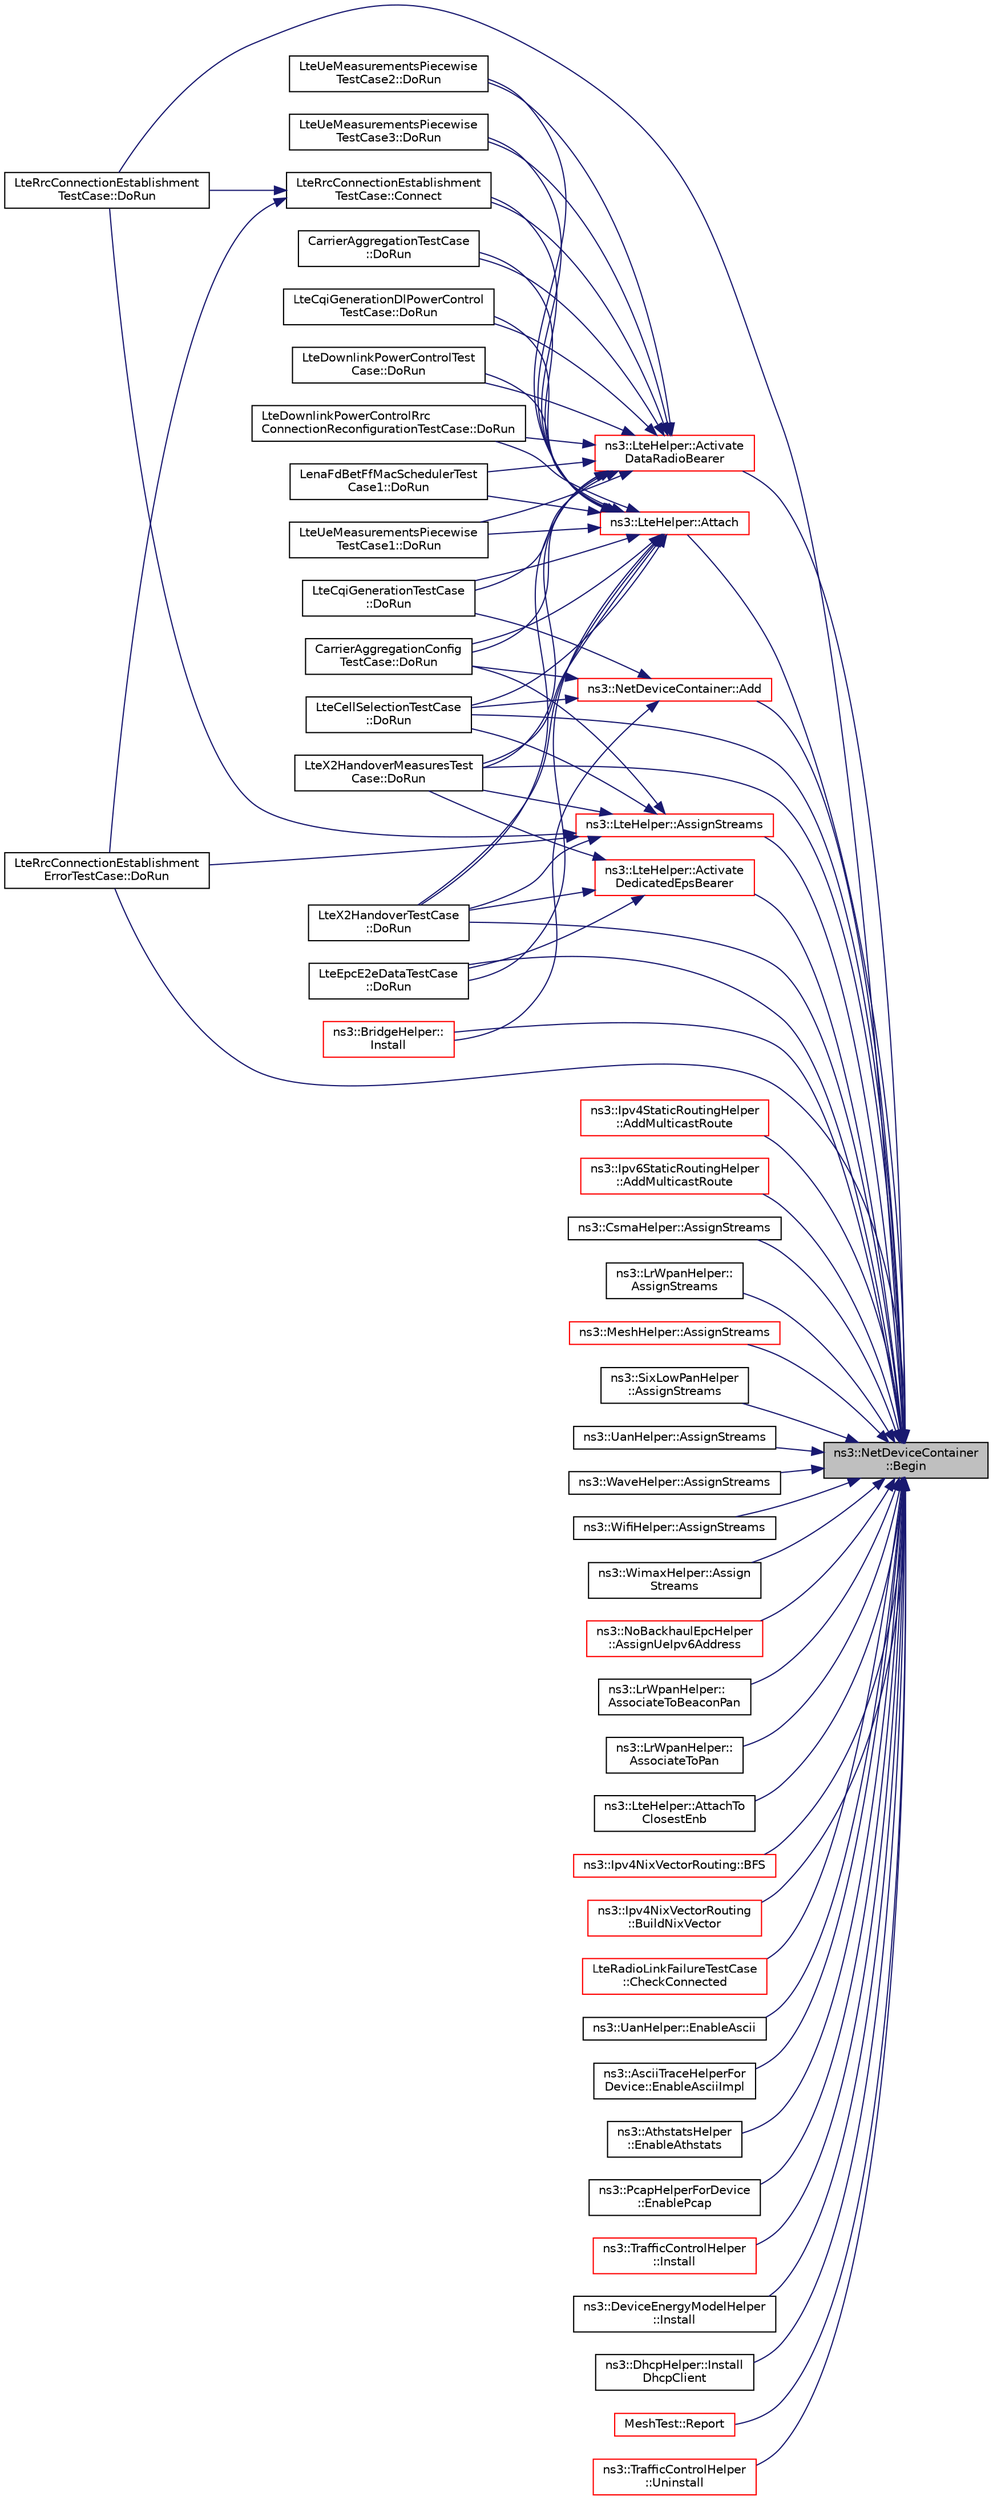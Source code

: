digraph "ns3::NetDeviceContainer::Begin"
{
 // LATEX_PDF_SIZE
  edge [fontname="Helvetica",fontsize="10",labelfontname="Helvetica",labelfontsize="10"];
  node [fontname="Helvetica",fontsize="10",shape=record];
  rankdir="RL";
  Node1 [label="ns3::NetDeviceContainer\l::Begin",height=0.2,width=0.4,color="black", fillcolor="grey75", style="filled", fontcolor="black",tooltip="Get an iterator which refers to the first NetDevice in the container."];
  Node1 -> Node2 [dir="back",color="midnightblue",fontsize="10",style="solid",fontname="Helvetica"];
  Node2 [label="ns3::LteHelper::Activate\lDataRadioBearer",height=0.2,width=0.4,color="red", fillcolor="white", style="filled",URL="$classns3_1_1_lte_helper.html#ac896e16cf162e4beeaa292d39ab1b700",tooltip="Activate a Data Radio Bearer on a given UE devices (for LTE-only simulation)."];
  Node2 -> Node3 [dir="back",color="midnightblue",fontsize="10",style="solid",fontname="Helvetica"];
  Node3 [label="LteRrcConnectionEstablishment\lTestCase::Connect",height=0.2,width=0.4,color="black", fillcolor="white", style="filled",URL="$class_lte_rrc_connection_establishment_test_case.html#acc46d31ee3a048f2d0a4b55a8c93f0de",tooltip="Connect function."];
  Node3 -> Node4 [dir="back",color="midnightblue",fontsize="10",style="solid",fontname="Helvetica"];
  Node4 [label="LteRrcConnectionEstablishment\lTestCase::DoRun",height=0.2,width=0.4,color="black", fillcolor="white", style="filled",URL="$class_lte_rrc_connection_establishment_test_case.html#a2c32cab9b29852f42c4ad1e7b68068b2",tooltip="Implementation to actually run this TestCase."];
  Node3 -> Node5 [dir="back",color="midnightblue",fontsize="10",style="solid",fontname="Helvetica"];
  Node5 [label="LteRrcConnectionEstablishment\lErrorTestCase::DoRun",height=0.2,width=0.4,color="black", fillcolor="white", style="filled",URL="$class_lte_rrc_connection_establishment_error_test_case.html#adaffd410f878c9af5d8d4df0db31eeee",tooltip="Implementation to actually run this TestCase."];
  Node2 -> Node6 [dir="back",color="midnightblue",fontsize="10",style="solid",fontname="Helvetica"];
  Node6 [label="LteUeMeasurementsPiecewise\lTestCase1::DoRun",height=0.2,width=0.4,color="black", fillcolor="white", style="filled",URL="$class_lte_ue_measurements_piecewise_test_case1.html#a76f2ad9d43e2fb22c37e4e8763296a5f",tooltip="Setup the simulation with the intended UE measurement reporting configuration, run it,..."];
  Node2 -> Node7 [dir="back",color="midnightblue",fontsize="10",style="solid",fontname="Helvetica"];
  Node7 [label="LteUeMeasurementsPiecewise\lTestCase2::DoRun",height=0.2,width=0.4,color="black", fillcolor="white", style="filled",URL="$class_lte_ue_measurements_piecewise_test_case2.html#aa3d0caf8f82d095e8c85434b294482b6",tooltip="Setup the simulation with the intended UE measurement reporting configuration, run it,..."];
  Node2 -> Node8 [dir="back",color="midnightblue",fontsize="10",style="solid",fontname="Helvetica"];
  Node8 [label="LteUeMeasurementsPiecewise\lTestCase3::DoRun",height=0.2,width=0.4,color="black", fillcolor="white", style="filled",URL="$class_lte_ue_measurements_piecewise_test_case3.html#a6bacaed252d2a27bff51d1a690d6c9ef",tooltip="Setup the simulation with the intended UE measurement reporting configuration, run it,..."];
  Node2 -> Node9 [dir="back",color="midnightblue",fontsize="10",style="solid",fontname="Helvetica"];
  Node9 [label="CarrierAggregationConfig\lTestCase::DoRun",height=0.2,width=0.4,color="black", fillcolor="white", style="filled",URL="$class_carrier_aggregation_config_test_case.html#a5bfcc4f06b1d52f4d9ca12481a1fe09c",tooltip="Implementation to actually run this TestCase."];
  Node2 -> Node10 [dir="back",color="midnightblue",fontsize="10",style="solid",fontname="Helvetica"];
  Node10 [label="CarrierAggregationTestCase\l::DoRun",height=0.2,width=0.4,color="black", fillcolor="white", style="filled",URL="$class_carrier_aggregation_test_case.html#a20f3e28f3a6dd2919e51e508b78afa59",tooltip="Implementation to actually run this TestCase."];
  Node2 -> Node11 [dir="back",color="midnightblue",fontsize="10",style="solid",fontname="Helvetica"];
  Node11 [label="LteCqiGenerationTestCase\l::DoRun",height=0.2,width=0.4,color="black", fillcolor="white", style="filled",URL="$class_lte_cqi_generation_test_case.html#a263a0f3670c23e42ed3feb7d353bdd09",tooltip="Implementation to actually run this TestCase."];
  Node2 -> Node12 [dir="back",color="midnightblue",fontsize="10",style="solid",fontname="Helvetica"];
  Node12 [label="LteCqiGenerationDlPowerControl\lTestCase::DoRun",height=0.2,width=0.4,color="black", fillcolor="white", style="filled",URL="$class_lte_cqi_generation_dl_power_control_test_case.html#a8a6ba5e52123fc8ed0deb9014a8b0591",tooltip="Implementation to actually run this TestCase."];
  Node2 -> Node13 [dir="back",color="midnightblue",fontsize="10",style="solid",fontname="Helvetica"];
  Node13 [label="LteDownlinkPowerControlTest\lCase::DoRun",height=0.2,width=0.4,color="black", fillcolor="white", style="filled",URL="$class_lte_downlink_power_control_test_case.html#a2eb1e31f7313f51061d8aa950d3f4268",tooltip="Implementation to actually run this TestCase."];
  Node2 -> Node14 [dir="back",color="midnightblue",fontsize="10",style="solid",fontname="Helvetica"];
  Node14 [label="LteDownlinkPowerControlRrc\lConnectionReconfigurationTestCase::DoRun",height=0.2,width=0.4,color="black", fillcolor="white", style="filled",URL="$class_lte_downlink_power_control_rrc_connection_reconfiguration_test_case.html#a3f7be434747a85c448ade6fc4500d552",tooltip="Implementation to actually run this TestCase."];
  Node2 -> Node15 [dir="back",color="midnightblue",fontsize="10",style="solid",fontname="Helvetica"];
  Node15 [label="LenaFdBetFfMacSchedulerTest\lCase1::DoRun",height=0.2,width=0.4,color="black", fillcolor="white", style="filled",URL="$class_lena_fd_bet_ff_mac_scheduler_test_case1.html#a21b7a9f396adcc1ab24ddefc919345f2",tooltip="Implementation to actually run this TestCase."];
  Node2 -> Node45 [dir="back",color="midnightblue",fontsize="10",style="solid",fontname="Helvetica"];
  Node45 [label="LteX2HandoverMeasuresTest\lCase::DoRun",height=0.2,width=0.4,color="black", fillcolor="white", style="filled",URL="$class_lte_x2_handover_measures_test_case.html#a6aefe1e71df347688687fb5d8dd54104",tooltip="Implementation to actually run this TestCase."];
  Node2 -> Node46 [dir="back",color="midnightblue",fontsize="10",style="solid",fontname="Helvetica"];
  Node46 [label="LteX2HandoverTestCase\l::DoRun",height=0.2,width=0.4,color="black", fillcolor="white", style="filled",URL="$class_lte_x2_handover_test_case.html#a5d77d6fbe61da649203846d4617b4716",tooltip="Implementation to actually run this TestCase."];
  Node1 -> Node47 [dir="back",color="midnightblue",fontsize="10",style="solid",fontname="Helvetica"];
  Node47 [label="ns3::LteHelper::Activate\lDedicatedEpsBearer",height=0.2,width=0.4,color="red", fillcolor="white", style="filled",URL="$classns3_1_1_lte_helper.html#af28041edd4c96bde1a2e07c90e363dcc",tooltip="Activate a dedicated EPS bearer on a given set of UE devices."];
  Node47 -> Node59 [dir="back",color="midnightblue",fontsize="10",style="solid",fontname="Helvetica"];
  Node59 [label="LteEpcE2eDataTestCase\l::DoRun",height=0.2,width=0.4,color="black", fillcolor="white", style="filled",URL="$class_lte_epc_e2e_data_test_case.html#a7b55bb639cd07d8b68365444a4cea639",tooltip="Implementation to actually run this TestCase."];
  Node47 -> Node45 [dir="back",color="midnightblue",fontsize="10",style="solid",fontname="Helvetica"];
  Node47 -> Node46 [dir="back",color="midnightblue",fontsize="10",style="solid",fontname="Helvetica"];
  Node1 -> Node60 [dir="back",color="midnightblue",fontsize="10",style="solid",fontname="Helvetica"];
  Node60 [label="ns3::NetDeviceContainer::Add",height=0.2,width=0.4,color="red", fillcolor="white", style="filled",URL="$classns3_1_1_net_device_container.html#a7ca8bc1d7ec00fd4fcc63869987fbda5",tooltip="Append the contents of another NetDeviceContainer to the end of this container."];
  Node60 -> Node69 [dir="back",color="midnightblue",fontsize="10",style="solid",fontname="Helvetica"];
  Node69 [label="LteCellSelectionTestCase\l::DoRun",height=0.2,width=0.4,color="black", fillcolor="white", style="filled",URL="$class_lte_cell_selection_test_case.html#a2ad9dadf26f7beb5d3ed1c6dfbcef90a",tooltip="Setup the simulation according to the configuration set by the class constructor, run it,..."];
  Node60 -> Node9 [dir="back",color="midnightblue",fontsize="10",style="solid",fontname="Helvetica"];
  Node60 -> Node11 [dir="back",color="midnightblue",fontsize="10",style="solid",fontname="Helvetica"];
  Node60 -> Node114 [dir="back",color="midnightblue",fontsize="10",style="solid",fontname="Helvetica"];
  Node114 [label="ns3::BridgeHelper::\lInstall",height=0.2,width=0.4,color="red", fillcolor="white", style="filled",URL="$classns3_1_1_bridge_helper.html#aba53f6381b7adda00d9163840b072fa6",tooltip="This method creates an ns3::BridgeNetDevice with the attributes configured by BridgeHelper::SetDevice..."];
  Node1 -> Node121 [dir="back",color="midnightblue",fontsize="10",style="solid",fontname="Helvetica"];
  Node121 [label="ns3::Ipv4StaticRoutingHelper\l::AddMulticastRoute",height=0.2,width=0.4,color="red", fillcolor="white", style="filled",URL="$classns3_1_1_ipv4_static_routing_helper.html#aa8d55f28361e24aefb961fe2eddc2192",tooltip="Add a multicast route to a node and net device using explicit Ptr<Node> and Ptr<NetDevice>"];
  Node1 -> Node125 [dir="back",color="midnightblue",fontsize="10",style="solid",fontname="Helvetica"];
  Node125 [label="ns3::Ipv6StaticRoutingHelper\l::AddMulticastRoute",height=0.2,width=0.4,color="red", fillcolor="white", style="filled",URL="$classns3_1_1_ipv6_static_routing_helper.html#a65007098b4ba329479010f5bbba3eb90",tooltip="Add a multicast route to a node and net device using explicit Ptr<Node> and Ptr<NetDevice>"];
  Node1 -> Node127 [dir="back",color="midnightblue",fontsize="10",style="solid",fontname="Helvetica"];
  Node127 [label="ns3::CsmaHelper::AssignStreams",height=0.2,width=0.4,color="black", fillcolor="white", style="filled",URL="$classns3_1_1_csma_helper.html#aa1035ef9d1962a37b9c1f3535a5b1491",tooltip="Assign a fixed random variable stream number to the random variables used by this model."];
  Node1 -> Node128 [dir="back",color="midnightblue",fontsize="10",style="solid",fontname="Helvetica"];
  Node128 [label="ns3::LrWpanHelper::\lAssignStreams",height=0.2,width=0.4,color="black", fillcolor="white", style="filled",URL="$classns3_1_1_lr_wpan_helper.html#ac1d1e4e6c469b77f40a54a452f2d8edc",tooltip="Assign a fixed random variable stream number to the random variables used by this model."];
  Node1 -> Node129 [dir="back",color="midnightblue",fontsize="10",style="solid",fontname="Helvetica"];
  Node129 [label="ns3::LteHelper::AssignStreams",height=0.2,width=0.4,color="red", fillcolor="white", style="filled",URL="$classns3_1_1_lte_helper.html#ae90d941582aa49a1b28c9301ece35b07",tooltip="Assign a fixed random variable stream number to the random variables used."];
  Node129 -> Node69 [dir="back",color="midnightblue",fontsize="10",style="solid",fontname="Helvetica"];
  Node129 -> Node9 [dir="back",color="midnightblue",fontsize="10",style="solid",fontname="Helvetica"];
  Node129 -> Node4 [dir="back",color="midnightblue",fontsize="10",style="solid",fontname="Helvetica"];
  Node129 -> Node5 [dir="back",color="midnightblue",fontsize="10",style="solid",fontname="Helvetica"];
  Node129 -> Node45 [dir="back",color="midnightblue",fontsize="10",style="solid",fontname="Helvetica"];
  Node129 -> Node46 [dir="back",color="midnightblue",fontsize="10",style="solid",fontname="Helvetica"];
  Node1 -> Node130 [dir="back",color="midnightblue",fontsize="10",style="solid",fontname="Helvetica"];
  Node130 [label="ns3::MeshHelper::AssignStreams",height=0.2,width=0.4,color="red", fillcolor="white", style="filled",URL="$classns3_1_1_mesh_helper.html#a93e9c88a375a86c621a494aafe68882e",tooltip="Assign a fixed random variable stream number to the random variables used by this model."];
  Node1 -> Node143 [dir="back",color="midnightblue",fontsize="10",style="solid",fontname="Helvetica"];
  Node143 [label="ns3::SixLowPanHelper\l::AssignStreams",height=0.2,width=0.4,color="black", fillcolor="white", style="filled",URL="$classns3_1_1_six_low_pan_helper.html#aaf048f0cb28b5d43f576f39c8d4be6db",tooltip="Assign a fixed random variable stream number to the random variables used by this model."];
  Node1 -> Node144 [dir="back",color="midnightblue",fontsize="10",style="solid",fontname="Helvetica"];
  Node144 [label="ns3::UanHelper::AssignStreams",height=0.2,width=0.4,color="black", fillcolor="white", style="filled",URL="$classns3_1_1_uan_helper.html#a90e299300025e5ed72cc2d15eec175a6",tooltip="Assign a fixed random variable stream number to the random variables used by this model."];
  Node1 -> Node145 [dir="back",color="midnightblue",fontsize="10",style="solid",fontname="Helvetica"];
  Node145 [label="ns3::WaveHelper::AssignStreams",height=0.2,width=0.4,color="black", fillcolor="white", style="filled",URL="$classns3_1_1_wave_helper.html#a0dfb77567421c264b7f227eb6b306dee",tooltip="Assign a fixed random variable stream number to the random variables used by the Phy and Mac aspects ..."];
  Node1 -> Node146 [dir="back",color="midnightblue",fontsize="10",style="solid",fontname="Helvetica"];
  Node146 [label="ns3::WifiHelper::AssignStreams",height=0.2,width=0.4,color="black", fillcolor="white", style="filled",URL="$classns3_1_1_wifi_helper.html#ab29bf13f8726c2e0807a583bfea79777",tooltip="Assign a fixed random variable stream number to the random variables used by the PHY and MAC aspects ..."];
  Node1 -> Node147 [dir="back",color="midnightblue",fontsize="10",style="solid",fontname="Helvetica"];
  Node147 [label="ns3::WimaxHelper::Assign\lStreams",height=0.2,width=0.4,color="black", fillcolor="white", style="filled",URL="$classns3_1_1_wimax_helper.html#a336831569914bf3ab4617f6f49b59b50",tooltip="Assign a fixed random variable stream number to the random variables used by this model."];
  Node1 -> Node148 [dir="back",color="midnightblue",fontsize="10",style="solid",fontname="Helvetica"];
  Node148 [label="ns3::NoBackhaulEpcHelper\l::AssignUeIpv6Address",height=0.2,width=0.4,color="red", fillcolor="white", style="filled",URL="$classns3_1_1_no_backhaul_epc_helper.html#a03071aeb98566d7adc321803b02c4c80",tooltip="Assign IPv6 addresses to UE devices."];
  Node1 -> Node150 [dir="back",color="midnightblue",fontsize="10",style="solid",fontname="Helvetica"];
  Node150 [label="ns3::LrWpanHelper::\lAssociateToBeaconPan",height=0.2,width=0.4,color="black", fillcolor="white", style="filled",URL="$classns3_1_1_lr_wpan_helper.html#a6fcd2919db415f1910521279f7859efa",tooltip="Associate the nodes to the same PAN and initiate beacon enabled mode."];
  Node1 -> Node151 [dir="back",color="midnightblue",fontsize="10",style="solid",fontname="Helvetica"];
  Node151 [label="ns3::LrWpanHelper::\lAssociateToPan",height=0.2,width=0.4,color="black", fillcolor="white", style="filled",URL="$classns3_1_1_lr_wpan_helper.html#a3721e2624f82dfe56f03f1764afe3a07",tooltip="Associate the nodes to the same PAN."];
  Node1 -> Node152 [dir="back",color="midnightblue",fontsize="10",style="solid",fontname="Helvetica"];
  Node152 [label="ns3::LteHelper::Attach",height=0.2,width=0.4,color="red", fillcolor="white", style="filled",URL="$classns3_1_1_lte_helper.html#a9466743f826aa2652a87907b7f0a1c87",tooltip="Enables automatic attachment of a set of UE devices to a suitable cell using Idle mode initial cell s..."];
  Node152 -> Node3 [dir="back",color="midnightblue",fontsize="10",style="solid",fontname="Helvetica"];
  Node152 -> Node69 [dir="back",color="midnightblue",fontsize="10",style="solid",fontname="Helvetica"];
  Node152 -> Node6 [dir="back",color="midnightblue",fontsize="10",style="solid",fontname="Helvetica"];
  Node152 -> Node7 [dir="back",color="midnightblue",fontsize="10",style="solid",fontname="Helvetica"];
  Node152 -> Node8 [dir="back",color="midnightblue",fontsize="10",style="solid",fontname="Helvetica"];
  Node152 -> Node9 [dir="back",color="midnightblue",fontsize="10",style="solid",fontname="Helvetica"];
  Node152 -> Node10 [dir="back",color="midnightblue",fontsize="10",style="solid",fontname="Helvetica"];
  Node152 -> Node11 [dir="back",color="midnightblue",fontsize="10",style="solid",fontname="Helvetica"];
  Node152 -> Node12 [dir="back",color="midnightblue",fontsize="10",style="solid",fontname="Helvetica"];
  Node152 -> Node13 [dir="back",color="midnightblue",fontsize="10",style="solid",fontname="Helvetica"];
  Node152 -> Node14 [dir="back",color="midnightblue",fontsize="10",style="solid",fontname="Helvetica"];
  Node152 -> Node15 [dir="back",color="midnightblue",fontsize="10",style="solid",fontname="Helvetica"];
  Node152 -> Node59 [dir="back",color="midnightblue",fontsize="10",style="solid",fontname="Helvetica"];
  Node152 -> Node45 [dir="back",color="midnightblue",fontsize="10",style="solid",fontname="Helvetica"];
  Node152 -> Node46 [dir="back",color="midnightblue",fontsize="10",style="solid",fontname="Helvetica"];
  Node1 -> Node157 [dir="back",color="midnightblue",fontsize="10",style="solid",fontname="Helvetica"];
  Node157 [label="ns3::LteHelper::AttachTo\lClosestEnb",height=0.2,width=0.4,color="black", fillcolor="white", style="filled",URL="$classns3_1_1_lte_helper.html#af1e68c53f22b705f1c41753558240999",tooltip="Manual attachment of a set of UE devices to the network via the closest eNodeB (with respect to dista..."];
  Node1 -> Node98 [dir="back",color="midnightblue",fontsize="10",style="solid",fontname="Helvetica"];
  Node98 [label="ns3::Ipv4NixVectorRouting::BFS",height=0.2,width=0.4,color="red", fillcolor="white", style="filled",URL="$classns3_1_1_ipv4_nix_vector_routing.html#aba4436060833304f21000470702da6d9",tooltip="Breadth first search algorithm."];
  Node1 -> Node101 [dir="back",color="midnightblue",fontsize="10",style="solid",fontname="Helvetica"];
  Node101 [label="ns3::Ipv4NixVectorRouting\l::BuildNixVector",height=0.2,width=0.4,color="red", fillcolor="white", style="filled",URL="$classns3_1_1_ipv4_nix_vector_routing.html#ac797bda1b70ad4c4aa7e8d5729a50455",tooltip="Recurses the parent vector, created by BFS and actually builds the nixvector."];
  Node1 -> Node158 [dir="back",color="midnightblue",fontsize="10",style="solid",fontname="Helvetica"];
  Node158 [label="LteRadioLinkFailureTestCase\l::CheckConnected",height=0.2,width=0.4,color="red", fillcolor="white", style="filled",URL="$class_lte_radio_link_failure_test_case.html#a4aaba81db2f0b1c331c1eeb1e99c6a9f",tooltip="Check connected function."];
  Node1 -> Node69 [dir="back",color="midnightblue",fontsize="10",style="solid",fontname="Helvetica"];
  Node1 -> Node59 [dir="back",color="midnightblue",fontsize="10",style="solid",fontname="Helvetica"];
  Node1 -> Node4 [dir="back",color="midnightblue",fontsize="10",style="solid",fontname="Helvetica"];
  Node1 -> Node5 [dir="back",color="midnightblue",fontsize="10",style="solid",fontname="Helvetica"];
  Node1 -> Node45 [dir="back",color="midnightblue",fontsize="10",style="solid",fontname="Helvetica"];
  Node1 -> Node46 [dir="back",color="midnightblue",fontsize="10",style="solid",fontname="Helvetica"];
  Node1 -> Node159 [dir="back",color="midnightblue",fontsize="10",style="solid",fontname="Helvetica"];
  Node159 [label="ns3::UanHelper::EnableAscii",height=0.2,width=0.4,color="black", fillcolor="white", style="filled",URL="$classns3_1_1_uan_helper.html#afb3901e0292a0b160606ebcbf5fdb2d9",tooltip="Enable ascii output on each device which is of the ns3::UanNetDevice type and which is located in the..."];
  Node1 -> Node160 [dir="back",color="midnightblue",fontsize="10",style="solid",fontname="Helvetica"];
  Node160 [label="ns3::AsciiTraceHelperFor\lDevice::EnableAsciiImpl",height=0.2,width=0.4,color="black", fillcolor="white", style="filled",URL="$classns3_1_1_ascii_trace_helper_for_device.html#a4f7a3843f748e35fa582a8a6f22a9114",tooltip="Enable ascii trace output on each device in the container which is of the appropriate type (implement..."];
  Node1 -> Node161 [dir="back",color="midnightblue",fontsize="10",style="solid",fontname="Helvetica"];
  Node161 [label="ns3::AthstatsHelper\l::EnableAthstats",height=0.2,width=0.4,color="black", fillcolor="white", style="filled",URL="$classns3_1_1_athstats_helper.html#a052457ded163dc7915ba0d86f0eefca5",tooltip="Enable athstats."];
  Node1 -> Node162 [dir="back",color="midnightblue",fontsize="10",style="solid",fontname="Helvetica"];
  Node162 [label="ns3::PcapHelperForDevice\l::EnablePcap",height=0.2,width=0.4,color="black", fillcolor="white", style="filled",URL="$classns3_1_1_pcap_helper_for_device.html#ac900ad330cbebe256309600a44a57186",tooltip="Enable pcap output on each device in the container which is of the appropriate type."];
  Node1 -> Node163 [dir="back",color="midnightblue",fontsize="10",style="solid",fontname="Helvetica"];
  Node163 [label="ns3::TrafficControlHelper\l::Install",height=0.2,width=0.4,color="red", fillcolor="white", style="filled",URL="$classns3_1_1_traffic_control_helper.html#a0aa6a8e2fbb1c196589e16f48c99f0b9",tooltip=" "];
  Node1 -> Node221 [dir="back",color="midnightblue",fontsize="10",style="solid",fontname="Helvetica"];
  Node221 [label="ns3::DeviceEnergyModelHelper\l::Install",height=0.2,width=0.4,color="black", fillcolor="white", style="filled",URL="$classns3_1_1_device_energy_model_helper.html#a873f784a128ad796d8ddf3c93bb774ab",tooltip=" "];
  Node1 -> Node114 [dir="back",color="midnightblue",fontsize="10",style="solid",fontname="Helvetica"];
  Node1 -> Node222 [dir="back",color="midnightblue",fontsize="10",style="solid",fontname="Helvetica"];
  Node222 [label="ns3::DhcpHelper::Install\lDhcpClient",height=0.2,width=0.4,color="black", fillcolor="white", style="filled",URL="$classns3_1_1_dhcp_helper.html#ad6b908839ac4b9c993c9501ced6fb346",tooltip="Install DHCP client of a set of nodes / NetDevices."];
  Node1 -> Node223 [dir="back",color="midnightblue",fontsize="10",style="solid",fontname="Helvetica"];
  Node223 [label="MeshTest::Report",height=0.2,width=0.4,color="red", fillcolor="white", style="filled",URL="$class_mesh_test.html#aceb70a8a164043db7a4249e239d07841",tooltip="Print mesh devices diagnostics."];
  Node1 -> Node225 [dir="back",color="midnightblue",fontsize="10",style="solid",fontname="Helvetica"];
  Node225 [label="ns3::TrafficControlHelper\l::Uninstall",height=0.2,width=0.4,color="red", fillcolor="white", style="filled",URL="$classns3_1_1_traffic_control_helper.html#a84a2d6a074daccf9373e17b876420aae",tooltip=" "];
}
